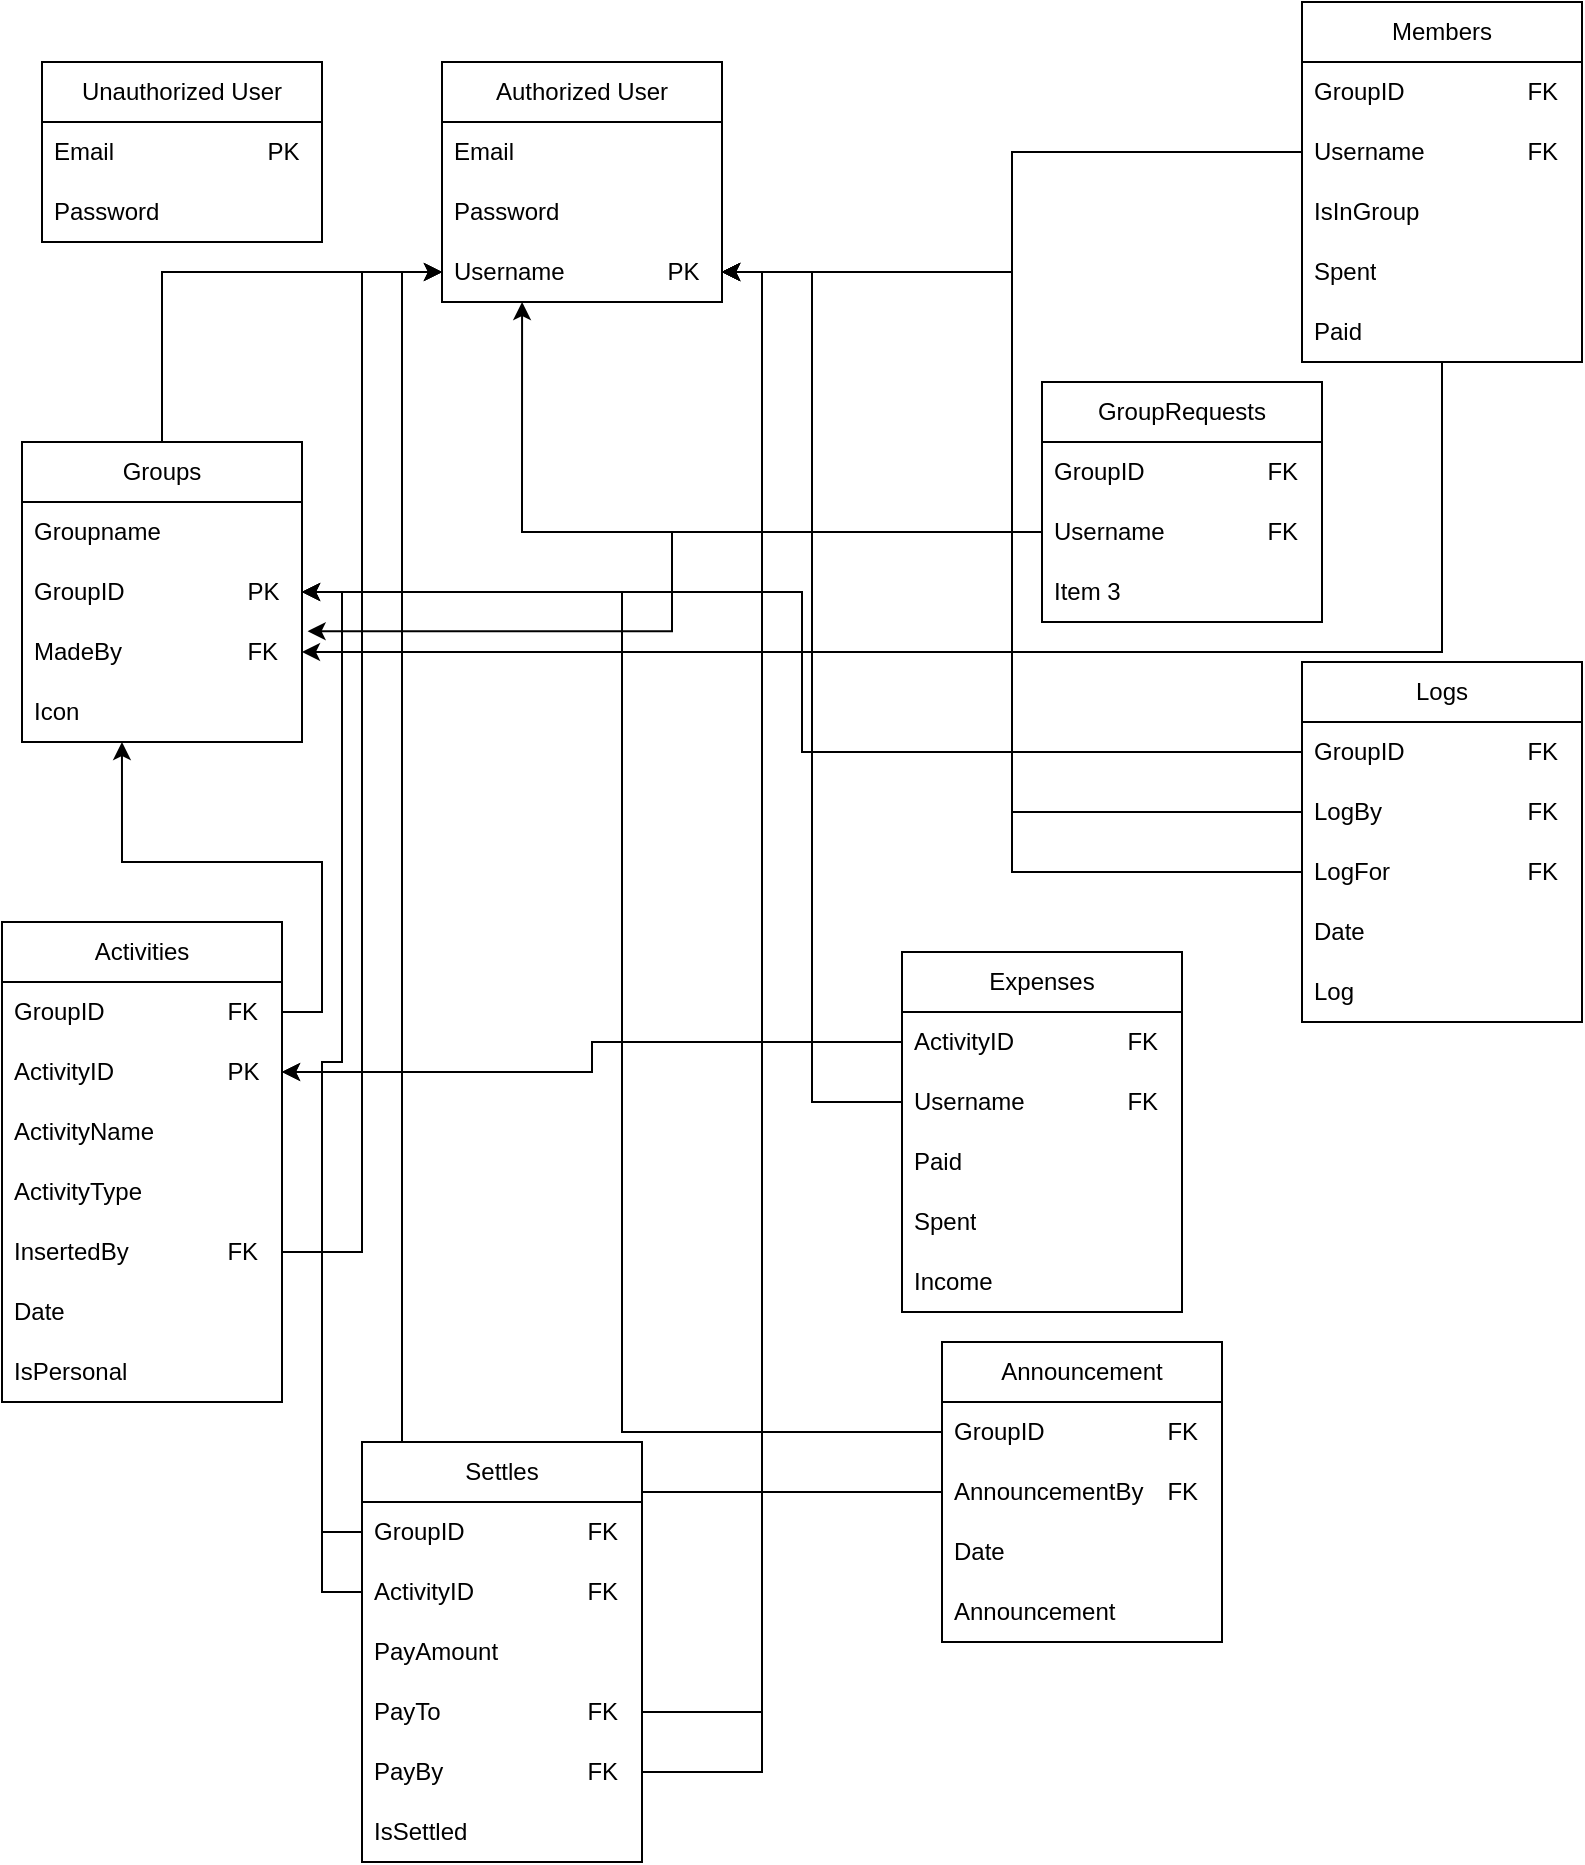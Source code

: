 <mxfile version="21.0.10" type="device"><diagram id="C5RBs43oDa-KdzZeNtuy" name="Page-1"><mxGraphModel dx="1050" dy="581" grid="1" gridSize="10" guides="1" tooltips="1" connect="1" arrows="1" fold="1" page="1" pageScale="1" pageWidth="827" pageHeight="1169" math="0" shadow="0"><root><mxCell id="WIyWlLk6GJQsqaUBKTNV-0"/><mxCell id="WIyWlLk6GJQsqaUBKTNV-1" parent="WIyWlLk6GJQsqaUBKTNV-0"/><mxCell id="8ubRPB5doeBzUDDus5WJ-0" value="Unauthorized User" style="swimlane;fontStyle=0;childLayout=stackLayout;horizontal=1;startSize=30;horizontalStack=0;resizeParent=1;resizeParentMax=0;resizeLast=0;collapsible=1;marginBottom=0;whiteSpace=wrap;html=1;" vertex="1" parent="WIyWlLk6GJQsqaUBKTNV-1"><mxGeometry x="50" y="50" width="140" height="90" as="geometry"/></mxCell><mxCell id="8ubRPB5doeBzUDDus5WJ-1" value="Email&lt;span style=&quot;white-space: pre;&quot;&gt;&#9;&lt;/span&gt;&lt;span style=&quot;white-space: pre;&quot;&gt;&#9;&lt;/span&gt;&lt;span style=&quot;white-space: pre;&quot;&gt;&#9;&lt;/span&gt;PK" style="text;strokeColor=none;fillColor=none;align=left;verticalAlign=middle;spacingLeft=4;spacingRight=4;overflow=hidden;points=[[0,0.5],[1,0.5]];portConstraint=eastwest;rotatable=0;whiteSpace=wrap;html=1;" vertex="1" parent="8ubRPB5doeBzUDDus5WJ-0"><mxGeometry y="30" width="140" height="30" as="geometry"/></mxCell><mxCell id="8ubRPB5doeBzUDDus5WJ-2" value="Password" style="text;strokeColor=none;fillColor=none;align=left;verticalAlign=middle;spacingLeft=4;spacingRight=4;overflow=hidden;points=[[0,0.5],[1,0.5]];portConstraint=eastwest;rotatable=0;whiteSpace=wrap;html=1;" vertex="1" parent="8ubRPB5doeBzUDDus5WJ-0"><mxGeometry y="60" width="140" height="30" as="geometry"/></mxCell><mxCell id="8ubRPB5doeBzUDDus5WJ-4" value="Authorized User" style="swimlane;fontStyle=0;childLayout=stackLayout;horizontal=1;startSize=30;horizontalStack=0;resizeParent=1;resizeParentMax=0;resizeLast=0;collapsible=1;marginBottom=0;whiteSpace=wrap;html=1;" vertex="1" parent="WIyWlLk6GJQsqaUBKTNV-1"><mxGeometry x="250" y="50" width="140" height="120" as="geometry"/></mxCell><mxCell id="8ubRPB5doeBzUDDus5WJ-5" value="Email" style="text;strokeColor=none;fillColor=none;align=left;verticalAlign=middle;spacingLeft=4;spacingRight=4;overflow=hidden;points=[[0,0.5],[1,0.5]];portConstraint=eastwest;rotatable=0;whiteSpace=wrap;html=1;" vertex="1" parent="8ubRPB5doeBzUDDus5WJ-4"><mxGeometry y="30" width="140" height="30" as="geometry"/></mxCell><mxCell id="8ubRPB5doeBzUDDus5WJ-6" value="Password" style="text;strokeColor=none;fillColor=none;align=left;verticalAlign=middle;spacingLeft=4;spacingRight=4;overflow=hidden;points=[[0,0.5],[1,0.5]];portConstraint=eastwest;rotatable=0;whiteSpace=wrap;html=1;" vertex="1" parent="8ubRPB5doeBzUDDus5WJ-4"><mxGeometry y="60" width="140" height="30" as="geometry"/></mxCell><mxCell id="8ubRPB5doeBzUDDus5WJ-8" value="Username&lt;span style=&quot;white-space: pre;&quot;&gt;&#9;&lt;span style=&quot;white-space: pre;&quot;&gt;&#9;&lt;/span&gt;&lt;/span&gt;PK" style="text;strokeColor=none;fillColor=none;align=left;verticalAlign=middle;spacingLeft=4;spacingRight=4;overflow=hidden;points=[[0,0.5],[1,0.5]];portConstraint=eastwest;rotatable=0;whiteSpace=wrap;html=1;" vertex="1" parent="8ubRPB5doeBzUDDus5WJ-4"><mxGeometry y="90" width="140" height="30" as="geometry"/></mxCell><mxCell id="8ubRPB5doeBzUDDus5WJ-14" style="edgeStyle=orthogonalEdgeStyle;rounded=0;orthogonalLoop=1;jettySize=auto;html=1;" edge="1" parent="WIyWlLk6GJQsqaUBKTNV-1" source="8ubRPB5doeBzUDDus5WJ-9" target="8ubRPB5doeBzUDDus5WJ-8"><mxGeometry relative="1" as="geometry"/></mxCell><mxCell id="8ubRPB5doeBzUDDus5WJ-9" value="Groups" style="swimlane;fontStyle=0;childLayout=stackLayout;horizontal=1;startSize=30;horizontalStack=0;resizeParent=1;resizeParentMax=0;resizeLast=0;collapsible=1;marginBottom=0;whiteSpace=wrap;html=1;" vertex="1" parent="WIyWlLk6GJQsqaUBKTNV-1"><mxGeometry x="40" y="240" width="140" height="150" as="geometry"/></mxCell><mxCell id="8ubRPB5doeBzUDDus5WJ-10" value="Groupname" style="text;strokeColor=none;fillColor=none;align=left;verticalAlign=middle;spacingLeft=4;spacingRight=4;overflow=hidden;points=[[0,0.5],[1,0.5]];portConstraint=eastwest;rotatable=0;whiteSpace=wrap;html=1;" vertex="1" parent="8ubRPB5doeBzUDDus5WJ-9"><mxGeometry y="30" width="140" height="30" as="geometry"/></mxCell><mxCell id="8ubRPB5doeBzUDDus5WJ-11" value="GroupID&lt;span style=&quot;white-space: pre;&quot;&gt;&#9;&lt;/span&gt;&lt;span style=&quot;white-space: pre;&quot;&gt;&#9;&lt;/span&gt;&lt;span style=&quot;white-space: pre;&quot;&gt;&#9;&lt;/span&gt;PK" style="text;strokeColor=none;fillColor=none;align=left;verticalAlign=middle;spacingLeft=4;spacingRight=4;overflow=hidden;points=[[0,0.5],[1,0.5]];portConstraint=eastwest;rotatable=0;whiteSpace=wrap;html=1;" vertex="1" parent="8ubRPB5doeBzUDDus5WJ-9"><mxGeometry y="60" width="140" height="30" as="geometry"/></mxCell><mxCell id="8ubRPB5doeBzUDDus5WJ-12" value="MadeBy&lt;span style=&quot;white-space: pre;&quot;&gt;&#9;&lt;span style=&quot;white-space: pre;&quot;&gt;&#9;&lt;/span&gt;&lt;span style=&quot;white-space: pre;&quot;&gt;&#9;&lt;/span&gt;&lt;/span&gt;FK" style="text;strokeColor=none;fillColor=none;align=left;verticalAlign=middle;spacingLeft=4;spacingRight=4;overflow=hidden;points=[[0,0.5],[1,0.5]];portConstraint=eastwest;rotatable=0;whiteSpace=wrap;html=1;" vertex="1" parent="8ubRPB5doeBzUDDus5WJ-9"><mxGeometry y="90" width="140" height="30" as="geometry"/></mxCell><mxCell id="8ubRPB5doeBzUDDus5WJ-13" value="Icon" style="text;strokeColor=none;fillColor=none;align=left;verticalAlign=middle;spacingLeft=4;spacingRight=4;overflow=hidden;points=[[0,0.5],[1,0.5]];portConstraint=eastwest;rotatable=0;whiteSpace=wrap;html=1;" vertex="1" parent="8ubRPB5doeBzUDDus5WJ-9"><mxGeometry y="120" width="140" height="30" as="geometry"/></mxCell><mxCell id="8ubRPB5doeBzUDDus5WJ-15" value="GroupRequests" style="swimlane;fontStyle=0;childLayout=stackLayout;horizontal=1;startSize=30;horizontalStack=0;resizeParent=1;resizeParentMax=0;resizeLast=0;collapsible=1;marginBottom=0;whiteSpace=wrap;html=1;" vertex="1" parent="WIyWlLk6GJQsqaUBKTNV-1"><mxGeometry x="550" y="210" width="140" height="120" as="geometry"/></mxCell><mxCell id="8ubRPB5doeBzUDDus5WJ-16" value="GroupID&lt;span style=&quot;white-space: pre;&quot;&gt;&#9;&lt;/span&gt;&lt;span style=&quot;white-space: pre;&quot;&gt;&#9;&lt;/span&gt;&lt;span style=&quot;white-space: pre;&quot;&gt;&#9;&lt;/span&gt;FK" style="text;strokeColor=none;fillColor=none;align=left;verticalAlign=middle;spacingLeft=4;spacingRight=4;overflow=hidden;points=[[0,0.5],[1,0.5]];portConstraint=eastwest;rotatable=0;whiteSpace=wrap;html=1;" vertex="1" parent="8ubRPB5doeBzUDDus5WJ-15"><mxGeometry y="30" width="140" height="30" as="geometry"/></mxCell><mxCell id="8ubRPB5doeBzUDDus5WJ-17" value="Username&lt;span style=&quot;white-space: pre;&quot;&gt;&#9;&lt;/span&gt;&lt;span style=&quot;white-space: pre;&quot;&gt;&#9;&lt;/span&gt;FK" style="text;strokeColor=none;fillColor=none;align=left;verticalAlign=middle;spacingLeft=4;spacingRight=4;overflow=hidden;points=[[0,0.5],[1,0.5]];portConstraint=eastwest;rotatable=0;whiteSpace=wrap;html=1;" vertex="1" parent="8ubRPB5doeBzUDDus5WJ-15"><mxGeometry y="60" width="140" height="30" as="geometry"/></mxCell><mxCell id="8ubRPB5doeBzUDDus5WJ-18" value="Item 3" style="text;strokeColor=none;fillColor=none;align=left;verticalAlign=middle;spacingLeft=4;spacingRight=4;overflow=hidden;points=[[0,0.5],[1,0.5]];portConstraint=eastwest;rotatable=0;whiteSpace=wrap;html=1;" vertex="1" parent="8ubRPB5doeBzUDDus5WJ-15"><mxGeometry y="90" width="140" height="30" as="geometry"/></mxCell><mxCell id="8ubRPB5doeBzUDDus5WJ-19" style="edgeStyle=orthogonalEdgeStyle;rounded=0;orthogonalLoop=1;jettySize=auto;html=1;entryX=0.286;entryY=1;entryDx=0;entryDy=0;entryPerimeter=0;" edge="1" parent="WIyWlLk6GJQsqaUBKTNV-1" source="8ubRPB5doeBzUDDus5WJ-17" target="8ubRPB5doeBzUDDus5WJ-8"><mxGeometry relative="1" as="geometry"/></mxCell><mxCell id="8ubRPB5doeBzUDDus5WJ-20" style="edgeStyle=orthogonalEdgeStyle;rounded=0;orthogonalLoop=1;jettySize=auto;html=1;entryX=1.02;entryY=0.153;entryDx=0;entryDy=0;entryPerimeter=0;" edge="1" parent="WIyWlLk6GJQsqaUBKTNV-1" source="8ubRPB5doeBzUDDus5WJ-17" target="8ubRPB5doeBzUDDus5WJ-12"><mxGeometry relative="1" as="geometry"/></mxCell><mxCell id="8ubRPB5doeBzUDDus5WJ-27" style="edgeStyle=orthogonalEdgeStyle;rounded=0;orthogonalLoop=1;jettySize=auto;html=1;entryX=1;entryY=0.5;entryDx=0;entryDy=0;" edge="1" parent="WIyWlLk6GJQsqaUBKTNV-1" source="8ubRPB5doeBzUDDus5WJ-21" target="8ubRPB5doeBzUDDus5WJ-12"><mxGeometry relative="1" as="geometry"/></mxCell><mxCell id="8ubRPB5doeBzUDDus5WJ-21" value="Members" style="swimlane;fontStyle=0;childLayout=stackLayout;horizontal=1;startSize=30;horizontalStack=0;resizeParent=1;resizeParentMax=0;resizeLast=0;collapsible=1;marginBottom=0;whiteSpace=wrap;html=1;" vertex="1" parent="WIyWlLk6GJQsqaUBKTNV-1"><mxGeometry x="680" y="20" width="140" height="180" as="geometry"/></mxCell><mxCell id="8ubRPB5doeBzUDDus5WJ-22" value="GroupID&lt;span style=&quot;white-space: pre;&quot;&gt;&#9;&lt;/span&gt;&lt;span style=&quot;white-space: pre;&quot;&gt;&#9;&lt;/span&gt;&lt;span style=&quot;white-space: pre;&quot;&gt;&#9;&lt;/span&gt;FK" style="text;strokeColor=none;fillColor=none;align=left;verticalAlign=middle;spacingLeft=4;spacingRight=4;overflow=hidden;points=[[0,0.5],[1,0.5]];portConstraint=eastwest;rotatable=0;whiteSpace=wrap;html=1;" vertex="1" parent="8ubRPB5doeBzUDDus5WJ-21"><mxGeometry y="30" width="140" height="30" as="geometry"/></mxCell><mxCell id="8ubRPB5doeBzUDDus5WJ-23" value="Username&lt;span style=&quot;white-space: pre;&quot;&gt;&#9;&lt;/span&gt;&lt;span style=&quot;white-space: pre;&quot;&gt;&#9;&lt;/span&gt;FK" style="text;strokeColor=none;fillColor=none;align=left;verticalAlign=middle;spacingLeft=4;spacingRight=4;overflow=hidden;points=[[0,0.5],[1,0.5]];portConstraint=eastwest;rotatable=0;whiteSpace=wrap;html=1;" vertex="1" parent="8ubRPB5doeBzUDDus5WJ-21"><mxGeometry y="60" width="140" height="30" as="geometry"/></mxCell><mxCell id="8ubRPB5doeBzUDDus5WJ-24" value="IsInGroup" style="text;strokeColor=none;fillColor=none;align=left;verticalAlign=middle;spacingLeft=4;spacingRight=4;overflow=hidden;points=[[0,0.5],[1,0.5]];portConstraint=eastwest;rotatable=0;whiteSpace=wrap;html=1;" vertex="1" parent="8ubRPB5doeBzUDDus5WJ-21"><mxGeometry y="90" width="140" height="30" as="geometry"/></mxCell><mxCell id="8ubRPB5doeBzUDDus5WJ-25" value="Spent" style="text;strokeColor=none;fillColor=none;align=left;verticalAlign=middle;spacingLeft=4;spacingRight=4;overflow=hidden;points=[[0,0.5],[1,0.5]];portConstraint=eastwest;rotatable=0;whiteSpace=wrap;html=1;" vertex="1" parent="8ubRPB5doeBzUDDus5WJ-21"><mxGeometry y="120" width="140" height="30" as="geometry"/></mxCell><mxCell id="8ubRPB5doeBzUDDus5WJ-26" value="Paid" style="text;strokeColor=none;fillColor=none;align=left;verticalAlign=middle;spacingLeft=4;spacingRight=4;overflow=hidden;points=[[0,0.5],[1,0.5]];portConstraint=eastwest;rotatable=0;whiteSpace=wrap;html=1;" vertex="1" parent="8ubRPB5doeBzUDDus5WJ-21"><mxGeometry y="150" width="140" height="30" as="geometry"/></mxCell><mxCell id="8ubRPB5doeBzUDDus5WJ-29" style="edgeStyle=orthogonalEdgeStyle;rounded=0;orthogonalLoop=1;jettySize=auto;html=1;entryX=1;entryY=0.5;entryDx=0;entryDy=0;" edge="1" parent="WIyWlLk6GJQsqaUBKTNV-1" source="8ubRPB5doeBzUDDus5WJ-23" target="8ubRPB5doeBzUDDus5WJ-8"><mxGeometry relative="1" as="geometry"/></mxCell><mxCell id="8ubRPB5doeBzUDDus5WJ-30" value="Activities" style="swimlane;fontStyle=0;childLayout=stackLayout;horizontal=1;startSize=30;horizontalStack=0;resizeParent=1;resizeParentMax=0;resizeLast=0;collapsible=1;marginBottom=0;whiteSpace=wrap;html=1;" vertex="1" parent="WIyWlLk6GJQsqaUBKTNV-1"><mxGeometry x="30" y="480" width="140" height="240" as="geometry"/></mxCell><mxCell id="8ubRPB5doeBzUDDus5WJ-31" value="GroupID&lt;span style=&quot;white-space: pre;&quot;&gt;&#9;&lt;/span&gt;&lt;span style=&quot;white-space: pre;&quot;&gt;&#9;&lt;/span&gt;&lt;span style=&quot;white-space: pre;&quot;&gt;&#9;&lt;/span&gt;FK" style="text;strokeColor=none;fillColor=none;align=left;verticalAlign=middle;spacingLeft=4;spacingRight=4;overflow=hidden;points=[[0,0.5],[1,0.5]];portConstraint=eastwest;rotatable=0;whiteSpace=wrap;html=1;" vertex="1" parent="8ubRPB5doeBzUDDus5WJ-30"><mxGeometry y="30" width="140" height="30" as="geometry"/></mxCell><mxCell id="8ubRPB5doeBzUDDus5WJ-32" value="ActivityID&lt;span style=&quot;white-space: pre;&quot;&gt;&#9;&lt;/span&gt;&lt;span style=&quot;white-space: pre;&quot;&gt;&#9;&lt;/span&gt;&lt;span style=&quot;white-space: pre;&quot;&gt;&#9;&lt;/span&gt;PK" style="text;strokeColor=none;fillColor=none;align=left;verticalAlign=middle;spacingLeft=4;spacingRight=4;overflow=hidden;points=[[0,0.5],[1,0.5]];portConstraint=eastwest;rotatable=0;whiteSpace=wrap;html=1;" vertex="1" parent="8ubRPB5doeBzUDDus5WJ-30"><mxGeometry y="60" width="140" height="30" as="geometry"/></mxCell><mxCell id="8ubRPB5doeBzUDDus5WJ-33" value="ActivityName" style="text;strokeColor=none;fillColor=none;align=left;verticalAlign=middle;spacingLeft=4;spacingRight=4;overflow=hidden;points=[[0,0.5],[1,0.5]];portConstraint=eastwest;rotatable=0;whiteSpace=wrap;html=1;" vertex="1" parent="8ubRPB5doeBzUDDus5WJ-30"><mxGeometry y="90" width="140" height="30" as="geometry"/></mxCell><mxCell id="8ubRPB5doeBzUDDus5WJ-37" value="ActivityType" style="text;strokeColor=none;fillColor=none;align=left;verticalAlign=middle;spacingLeft=4;spacingRight=4;overflow=hidden;points=[[0,0.5],[1,0.5]];portConstraint=eastwest;rotatable=0;whiteSpace=wrap;html=1;" vertex="1" parent="8ubRPB5doeBzUDDus5WJ-30"><mxGeometry y="120" width="140" height="30" as="geometry"/></mxCell><mxCell id="8ubRPB5doeBzUDDus5WJ-36" value="InsertedBy&lt;span style=&quot;white-space: pre;&quot;&gt;&#9;&lt;/span&gt;&lt;span style=&quot;white-space: pre;&quot;&gt;&#9;&lt;/span&gt;FK" style="text;strokeColor=none;fillColor=none;align=left;verticalAlign=middle;spacingLeft=4;spacingRight=4;overflow=hidden;points=[[0,0.5],[1,0.5]];portConstraint=eastwest;rotatable=0;whiteSpace=wrap;html=1;" vertex="1" parent="8ubRPB5doeBzUDDus5WJ-30"><mxGeometry y="150" width="140" height="30" as="geometry"/></mxCell><mxCell id="8ubRPB5doeBzUDDus5WJ-35" value="Date" style="text;strokeColor=none;fillColor=none;align=left;verticalAlign=middle;spacingLeft=4;spacingRight=4;overflow=hidden;points=[[0,0.5],[1,0.5]];portConstraint=eastwest;rotatable=0;whiteSpace=wrap;html=1;" vertex="1" parent="8ubRPB5doeBzUDDus5WJ-30"><mxGeometry y="180" width="140" height="30" as="geometry"/></mxCell><mxCell id="8ubRPB5doeBzUDDus5WJ-34" value="IsPersonal" style="text;strokeColor=none;fillColor=none;align=left;verticalAlign=middle;spacingLeft=4;spacingRight=4;overflow=hidden;points=[[0,0.5],[1,0.5]];portConstraint=eastwest;rotatable=0;whiteSpace=wrap;html=1;" vertex="1" parent="8ubRPB5doeBzUDDus5WJ-30"><mxGeometry y="210" width="140" height="30" as="geometry"/></mxCell><mxCell id="8ubRPB5doeBzUDDus5WJ-38" style="edgeStyle=orthogonalEdgeStyle;rounded=0;orthogonalLoop=1;jettySize=auto;html=1;entryX=0.357;entryY=1;entryDx=0;entryDy=0;entryPerimeter=0;" edge="1" parent="WIyWlLk6GJQsqaUBKTNV-1" source="8ubRPB5doeBzUDDus5WJ-31" target="8ubRPB5doeBzUDDus5WJ-13"><mxGeometry relative="1" as="geometry"/></mxCell><mxCell id="8ubRPB5doeBzUDDus5WJ-40" style="edgeStyle=orthogonalEdgeStyle;rounded=0;orthogonalLoop=1;jettySize=auto;html=1;entryX=0;entryY=0.5;entryDx=0;entryDy=0;" edge="1" parent="WIyWlLk6GJQsqaUBKTNV-1" source="8ubRPB5doeBzUDDus5WJ-36" target="8ubRPB5doeBzUDDus5WJ-8"><mxGeometry relative="1" as="geometry"/></mxCell><mxCell id="8ubRPB5doeBzUDDus5WJ-41" value="Expenses" style="swimlane;fontStyle=0;childLayout=stackLayout;horizontal=1;startSize=30;horizontalStack=0;resizeParent=1;resizeParentMax=0;resizeLast=0;collapsible=1;marginBottom=0;whiteSpace=wrap;html=1;" vertex="1" parent="WIyWlLk6GJQsqaUBKTNV-1"><mxGeometry x="480" y="495" width="140" height="180" as="geometry"/></mxCell><mxCell id="8ubRPB5doeBzUDDus5WJ-42" value="ActivityID&lt;span style=&quot;white-space: pre;&quot;&gt;&#9;&lt;/span&gt;&lt;span style=&quot;white-space: pre;&quot;&gt;&#9;&lt;/span&gt;&lt;span style=&quot;white-space: pre;&quot;&gt;&#9;&lt;/span&gt;FK" style="text;strokeColor=none;fillColor=none;align=left;verticalAlign=middle;spacingLeft=4;spacingRight=4;overflow=hidden;points=[[0,0.5],[1,0.5]];portConstraint=eastwest;rotatable=0;whiteSpace=wrap;html=1;" vertex="1" parent="8ubRPB5doeBzUDDus5WJ-41"><mxGeometry y="30" width="140" height="30" as="geometry"/></mxCell><mxCell id="8ubRPB5doeBzUDDus5WJ-43" value="Username&lt;span style=&quot;white-space: pre;&quot;&gt;&#9;&lt;/span&gt;&lt;span style=&quot;white-space: pre;&quot;&gt;&#9;&lt;/span&gt;FK" style="text;strokeColor=none;fillColor=none;align=left;verticalAlign=middle;spacingLeft=4;spacingRight=4;overflow=hidden;points=[[0,0.5],[1,0.5]];portConstraint=eastwest;rotatable=0;whiteSpace=wrap;html=1;" vertex="1" parent="8ubRPB5doeBzUDDus5WJ-41"><mxGeometry y="60" width="140" height="30" as="geometry"/></mxCell><mxCell id="8ubRPB5doeBzUDDus5WJ-44" value="Paid" style="text;strokeColor=none;fillColor=none;align=left;verticalAlign=middle;spacingLeft=4;spacingRight=4;overflow=hidden;points=[[0,0.5],[1,0.5]];portConstraint=eastwest;rotatable=0;whiteSpace=wrap;html=1;" vertex="1" parent="8ubRPB5doeBzUDDus5WJ-41"><mxGeometry y="90" width="140" height="30" as="geometry"/></mxCell><mxCell id="8ubRPB5doeBzUDDus5WJ-45" value="Spent" style="text;strokeColor=none;fillColor=none;align=left;verticalAlign=middle;spacingLeft=4;spacingRight=4;overflow=hidden;points=[[0,0.5],[1,0.5]];portConstraint=eastwest;rotatable=0;whiteSpace=wrap;html=1;" vertex="1" parent="8ubRPB5doeBzUDDus5WJ-41"><mxGeometry y="120" width="140" height="30" as="geometry"/></mxCell><mxCell id="8ubRPB5doeBzUDDus5WJ-46" value="Income" style="text;strokeColor=none;fillColor=none;align=left;verticalAlign=middle;spacingLeft=4;spacingRight=4;overflow=hidden;points=[[0,0.5],[1,0.5]];portConstraint=eastwest;rotatable=0;whiteSpace=wrap;html=1;" vertex="1" parent="8ubRPB5doeBzUDDus5WJ-41"><mxGeometry y="150" width="140" height="30" as="geometry"/></mxCell><mxCell id="8ubRPB5doeBzUDDus5WJ-47" style="edgeStyle=orthogonalEdgeStyle;rounded=0;orthogonalLoop=1;jettySize=auto;html=1;entryX=1;entryY=0.5;entryDx=0;entryDy=0;" edge="1" parent="WIyWlLk6GJQsqaUBKTNV-1" source="8ubRPB5doeBzUDDus5WJ-42" target="8ubRPB5doeBzUDDus5WJ-32"><mxGeometry relative="1" as="geometry"/></mxCell><mxCell id="8ubRPB5doeBzUDDus5WJ-48" style="edgeStyle=orthogonalEdgeStyle;rounded=0;orthogonalLoop=1;jettySize=auto;html=1;" edge="1" parent="WIyWlLk6GJQsqaUBKTNV-1" source="8ubRPB5doeBzUDDus5WJ-43" target="8ubRPB5doeBzUDDus5WJ-8"><mxGeometry relative="1" as="geometry"/></mxCell><mxCell id="8ubRPB5doeBzUDDus5WJ-49" value="Logs" style="swimlane;fontStyle=0;childLayout=stackLayout;horizontal=1;startSize=30;horizontalStack=0;resizeParent=1;resizeParentMax=0;resizeLast=0;collapsible=1;marginBottom=0;whiteSpace=wrap;html=1;" vertex="1" parent="WIyWlLk6GJQsqaUBKTNV-1"><mxGeometry x="680" y="350" width="140" height="180" as="geometry"/></mxCell><mxCell id="8ubRPB5doeBzUDDus5WJ-50" value="GroupID&lt;span style=&quot;white-space: pre;&quot;&gt;&#9;&lt;/span&gt;&lt;span style=&quot;white-space: pre;&quot;&gt;&#9;&lt;/span&gt;&lt;span style=&quot;white-space: pre;&quot;&gt;&#9;&lt;/span&gt;FK" style="text;strokeColor=none;fillColor=none;align=left;verticalAlign=middle;spacingLeft=4;spacingRight=4;overflow=hidden;points=[[0,0.5],[1,0.5]];portConstraint=eastwest;rotatable=0;whiteSpace=wrap;html=1;" vertex="1" parent="8ubRPB5doeBzUDDus5WJ-49"><mxGeometry y="30" width="140" height="30" as="geometry"/></mxCell><mxCell id="8ubRPB5doeBzUDDus5WJ-51" value="LogBy&lt;span style=&quot;white-space: pre;&quot;&gt;&#9;&lt;/span&gt;&lt;span style=&quot;white-space: pre;&quot;&gt;&#9;&lt;/span&gt;&lt;span style=&quot;white-space: pre;&quot;&gt;&#9;&lt;/span&gt;FK" style="text;strokeColor=none;fillColor=none;align=left;verticalAlign=middle;spacingLeft=4;spacingRight=4;overflow=hidden;points=[[0,0.5],[1,0.5]];portConstraint=eastwest;rotatable=0;whiteSpace=wrap;html=1;" vertex="1" parent="8ubRPB5doeBzUDDus5WJ-49"><mxGeometry y="60" width="140" height="30" as="geometry"/></mxCell><mxCell id="8ubRPB5doeBzUDDus5WJ-52" value="LogFor&lt;span style=&quot;white-space: pre;&quot;&gt;&#9;&lt;/span&gt;&lt;span style=&quot;white-space: pre;&quot;&gt;&#9;&lt;/span&gt;&lt;span style=&quot;white-space: pre;&quot;&gt;&#9;&lt;/span&gt;FK" style="text;strokeColor=none;fillColor=none;align=left;verticalAlign=middle;spacingLeft=4;spacingRight=4;overflow=hidden;points=[[0,0.5],[1,0.5]];portConstraint=eastwest;rotatable=0;whiteSpace=wrap;html=1;" vertex="1" parent="8ubRPB5doeBzUDDus5WJ-49"><mxGeometry y="90" width="140" height="30" as="geometry"/></mxCell><mxCell id="8ubRPB5doeBzUDDus5WJ-53" value="Date" style="text;strokeColor=none;fillColor=none;align=left;verticalAlign=middle;spacingLeft=4;spacingRight=4;overflow=hidden;points=[[0,0.5],[1,0.5]];portConstraint=eastwest;rotatable=0;whiteSpace=wrap;html=1;" vertex="1" parent="8ubRPB5doeBzUDDus5WJ-49"><mxGeometry y="120" width="140" height="30" as="geometry"/></mxCell><mxCell id="8ubRPB5doeBzUDDus5WJ-54" value="Log" style="text;strokeColor=none;fillColor=none;align=left;verticalAlign=middle;spacingLeft=4;spacingRight=4;overflow=hidden;points=[[0,0.5],[1,0.5]];portConstraint=eastwest;rotatable=0;whiteSpace=wrap;html=1;" vertex="1" parent="8ubRPB5doeBzUDDus5WJ-49"><mxGeometry y="150" width="140" height="30" as="geometry"/></mxCell><mxCell id="8ubRPB5doeBzUDDus5WJ-55" style="edgeStyle=orthogonalEdgeStyle;rounded=0;orthogonalLoop=1;jettySize=auto;html=1;entryX=1;entryY=0.5;entryDx=0;entryDy=0;" edge="1" parent="WIyWlLk6GJQsqaUBKTNV-1" source="8ubRPB5doeBzUDDus5WJ-50" target="8ubRPB5doeBzUDDus5WJ-11"><mxGeometry relative="1" as="geometry"/></mxCell><mxCell id="8ubRPB5doeBzUDDus5WJ-56" style="edgeStyle=orthogonalEdgeStyle;rounded=0;orthogonalLoop=1;jettySize=auto;html=1;entryX=1;entryY=0.5;entryDx=0;entryDy=0;" edge="1" parent="WIyWlLk6GJQsqaUBKTNV-1" source="8ubRPB5doeBzUDDus5WJ-51" target="8ubRPB5doeBzUDDus5WJ-8"><mxGeometry relative="1" as="geometry"/></mxCell><mxCell id="8ubRPB5doeBzUDDus5WJ-57" style="edgeStyle=orthogonalEdgeStyle;rounded=0;orthogonalLoop=1;jettySize=auto;html=1;entryX=1;entryY=0.5;entryDx=0;entryDy=0;" edge="1" parent="WIyWlLk6GJQsqaUBKTNV-1" source="8ubRPB5doeBzUDDus5WJ-52" target="8ubRPB5doeBzUDDus5WJ-8"><mxGeometry relative="1" as="geometry"/></mxCell><mxCell id="8ubRPB5doeBzUDDus5WJ-58" value="Announcement" style="swimlane;fontStyle=0;childLayout=stackLayout;horizontal=1;startSize=30;horizontalStack=0;resizeParent=1;resizeParentMax=0;resizeLast=0;collapsible=1;marginBottom=0;whiteSpace=wrap;html=1;" vertex="1" parent="WIyWlLk6GJQsqaUBKTNV-1"><mxGeometry x="500" y="690" width="140" height="150" as="geometry"/></mxCell><mxCell id="8ubRPB5doeBzUDDus5WJ-59" value="GroupID&lt;span style=&quot;white-space: pre;&quot;&gt;&#9;&lt;/span&gt;&lt;span style=&quot;white-space: pre;&quot;&gt;&#9;&lt;/span&gt;&lt;span style=&quot;white-space: pre;&quot;&gt;&#9;&lt;/span&gt;FK" style="text;strokeColor=none;fillColor=none;align=left;verticalAlign=middle;spacingLeft=4;spacingRight=4;overflow=hidden;points=[[0,0.5],[1,0.5]];portConstraint=eastwest;rotatable=0;whiteSpace=wrap;html=1;" vertex="1" parent="8ubRPB5doeBzUDDus5WJ-58"><mxGeometry y="30" width="140" height="30" as="geometry"/></mxCell><mxCell id="8ubRPB5doeBzUDDus5WJ-60" value="AnnouncementBy&lt;span style=&quot;white-space: pre;&quot;&gt;&#9;&lt;/span&gt;FK" style="text;strokeColor=none;fillColor=none;align=left;verticalAlign=middle;spacingLeft=4;spacingRight=4;overflow=hidden;points=[[0,0.5],[1,0.5]];portConstraint=eastwest;rotatable=0;whiteSpace=wrap;html=1;" vertex="1" parent="8ubRPB5doeBzUDDus5WJ-58"><mxGeometry y="60" width="140" height="30" as="geometry"/></mxCell><mxCell id="8ubRPB5doeBzUDDus5WJ-61" value="Date" style="text;strokeColor=none;fillColor=none;align=left;verticalAlign=middle;spacingLeft=4;spacingRight=4;overflow=hidden;points=[[0,0.5],[1,0.5]];portConstraint=eastwest;rotatable=0;whiteSpace=wrap;html=1;" vertex="1" parent="8ubRPB5doeBzUDDus5WJ-58"><mxGeometry y="90" width="140" height="30" as="geometry"/></mxCell><mxCell id="8ubRPB5doeBzUDDus5WJ-62" value="Announcement" style="text;strokeColor=none;fillColor=none;align=left;verticalAlign=middle;spacingLeft=4;spacingRight=4;overflow=hidden;points=[[0,0.5],[1,0.5]];portConstraint=eastwest;rotatable=0;whiteSpace=wrap;html=1;" vertex="1" parent="8ubRPB5doeBzUDDus5WJ-58"><mxGeometry y="120" width="140" height="30" as="geometry"/></mxCell><mxCell id="8ubRPB5doeBzUDDus5WJ-63" style="edgeStyle=orthogonalEdgeStyle;rounded=0;orthogonalLoop=1;jettySize=auto;html=1;" edge="1" parent="WIyWlLk6GJQsqaUBKTNV-1" source="8ubRPB5doeBzUDDus5WJ-59" target="8ubRPB5doeBzUDDus5WJ-11"><mxGeometry relative="1" as="geometry"/></mxCell><mxCell id="8ubRPB5doeBzUDDus5WJ-64" style="edgeStyle=orthogonalEdgeStyle;rounded=0;orthogonalLoop=1;jettySize=auto;html=1;entryX=0;entryY=0.5;entryDx=0;entryDy=0;" edge="1" parent="WIyWlLk6GJQsqaUBKTNV-1" source="8ubRPB5doeBzUDDus5WJ-60" target="8ubRPB5doeBzUDDus5WJ-8"><mxGeometry relative="1" as="geometry"/></mxCell><mxCell id="8ubRPB5doeBzUDDus5WJ-65" value="Settles" style="swimlane;fontStyle=0;childLayout=stackLayout;horizontal=1;startSize=30;horizontalStack=0;resizeParent=1;resizeParentMax=0;resizeLast=0;collapsible=1;marginBottom=0;whiteSpace=wrap;html=1;" vertex="1" parent="WIyWlLk6GJQsqaUBKTNV-1"><mxGeometry x="210" y="740" width="140" height="210" as="geometry"/></mxCell><mxCell id="8ubRPB5doeBzUDDus5WJ-66" value="GroupID&lt;span style=&quot;white-space: pre;&quot;&gt;&#9;&lt;/span&gt;&lt;span style=&quot;white-space: pre;&quot;&gt;&#9;&lt;/span&gt;&lt;span style=&quot;white-space: pre;&quot;&gt;&#9;&lt;/span&gt;FK" style="text;strokeColor=none;fillColor=none;align=left;verticalAlign=middle;spacingLeft=4;spacingRight=4;overflow=hidden;points=[[0,0.5],[1,0.5]];portConstraint=eastwest;rotatable=0;whiteSpace=wrap;html=1;" vertex="1" parent="8ubRPB5doeBzUDDus5WJ-65"><mxGeometry y="30" width="140" height="30" as="geometry"/></mxCell><mxCell id="8ubRPB5doeBzUDDus5WJ-67" value="ActivityID&lt;span style=&quot;white-space: pre;&quot;&gt;&#9;&lt;/span&gt;&lt;span style=&quot;white-space: pre;&quot;&gt;&#9;&lt;/span&gt;&lt;span style=&quot;white-space: pre;&quot;&gt;&#9;&lt;/span&gt;FK" style="text;strokeColor=none;fillColor=none;align=left;verticalAlign=middle;spacingLeft=4;spacingRight=4;overflow=hidden;points=[[0,0.5],[1,0.5]];portConstraint=eastwest;rotatable=0;whiteSpace=wrap;html=1;" vertex="1" parent="8ubRPB5doeBzUDDus5WJ-65"><mxGeometry y="60" width="140" height="30" as="geometry"/></mxCell><mxCell id="8ubRPB5doeBzUDDus5WJ-68" value="PayAmount" style="text;strokeColor=none;fillColor=none;align=left;verticalAlign=middle;spacingLeft=4;spacingRight=4;overflow=hidden;points=[[0,0.5],[1,0.5]];portConstraint=eastwest;rotatable=0;whiteSpace=wrap;html=1;" vertex="1" parent="8ubRPB5doeBzUDDus5WJ-65"><mxGeometry y="90" width="140" height="30" as="geometry"/></mxCell><mxCell id="8ubRPB5doeBzUDDus5WJ-69" value="PayTo&lt;span style=&quot;white-space: pre;&quot;&gt;&#9;&lt;/span&gt;&lt;span style=&quot;white-space: pre;&quot;&gt;&#9;&lt;/span&gt;&lt;span style=&quot;white-space: pre;&quot;&gt;&#9;&lt;/span&gt;FK" style="text;strokeColor=none;fillColor=none;align=left;verticalAlign=middle;spacingLeft=4;spacingRight=4;overflow=hidden;points=[[0,0.5],[1,0.5]];portConstraint=eastwest;rotatable=0;whiteSpace=wrap;html=1;" vertex="1" parent="8ubRPB5doeBzUDDus5WJ-65"><mxGeometry y="120" width="140" height="30" as="geometry"/></mxCell><mxCell id="8ubRPB5doeBzUDDus5WJ-70" value="PayBy&lt;span style=&quot;white-space: pre;&quot;&gt;&#9;&lt;/span&gt;&lt;span style=&quot;white-space: pre;&quot;&gt;&#9;&lt;/span&gt;&lt;span style=&quot;white-space: pre;&quot;&gt;&#9;&lt;/span&gt;FK" style="text;strokeColor=none;fillColor=none;align=left;verticalAlign=middle;spacingLeft=4;spacingRight=4;overflow=hidden;points=[[0,0.5],[1,0.5]];portConstraint=eastwest;rotatable=0;whiteSpace=wrap;html=1;" vertex="1" parent="8ubRPB5doeBzUDDus5WJ-65"><mxGeometry y="150" width="140" height="30" as="geometry"/></mxCell><mxCell id="8ubRPB5doeBzUDDus5WJ-71" value="IsSettled" style="text;strokeColor=none;fillColor=none;align=left;verticalAlign=middle;spacingLeft=4;spacingRight=4;overflow=hidden;points=[[0,0.5],[1,0.5]];portConstraint=eastwest;rotatable=0;whiteSpace=wrap;html=1;" vertex="1" parent="8ubRPB5doeBzUDDus5WJ-65"><mxGeometry y="180" width="140" height="30" as="geometry"/></mxCell><mxCell id="8ubRPB5doeBzUDDus5WJ-72" style="edgeStyle=orthogonalEdgeStyle;rounded=0;orthogonalLoop=1;jettySize=auto;html=1;entryX=1;entryY=0.5;entryDx=0;entryDy=0;" edge="1" parent="WIyWlLk6GJQsqaUBKTNV-1" source="8ubRPB5doeBzUDDus5WJ-69" target="8ubRPB5doeBzUDDus5WJ-8"><mxGeometry relative="1" as="geometry"/></mxCell><mxCell id="8ubRPB5doeBzUDDus5WJ-73" style="edgeStyle=orthogonalEdgeStyle;rounded=0;orthogonalLoop=1;jettySize=auto;html=1;entryX=1;entryY=0.5;entryDx=0;entryDy=0;" edge="1" parent="WIyWlLk6GJQsqaUBKTNV-1" source="8ubRPB5doeBzUDDus5WJ-70" target="8ubRPB5doeBzUDDus5WJ-8"><mxGeometry relative="1" as="geometry"/></mxCell><mxCell id="8ubRPB5doeBzUDDus5WJ-74" style="edgeStyle=orthogonalEdgeStyle;rounded=0;orthogonalLoop=1;jettySize=auto;html=1;entryX=1;entryY=0.5;entryDx=0;entryDy=0;" edge="1" parent="WIyWlLk6GJQsqaUBKTNV-1" source="8ubRPB5doeBzUDDus5WJ-67" target="8ubRPB5doeBzUDDus5WJ-32"><mxGeometry relative="1" as="geometry"/></mxCell><mxCell id="8ubRPB5doeBzUDDus5WJ-75" style="edgeStyle=orthogonalEdgeStyle;rounded=0;orthogonalLoop=1;jettySize=auto;html=1;entryX=1;entryY=0.5;entryDx=0;entryDy=0;" edge="1" parent="WIyWlLk6GJQsqaUBKTNV-1" source="8ubRPB5doeBzUDDus5WJ-66" target="8ubRPB5doeBzUDDus5WJ-11"><mxGeometry relative="1" as="geometry"/></mxCell></root></mxGraphModel></diagram></mxfile>